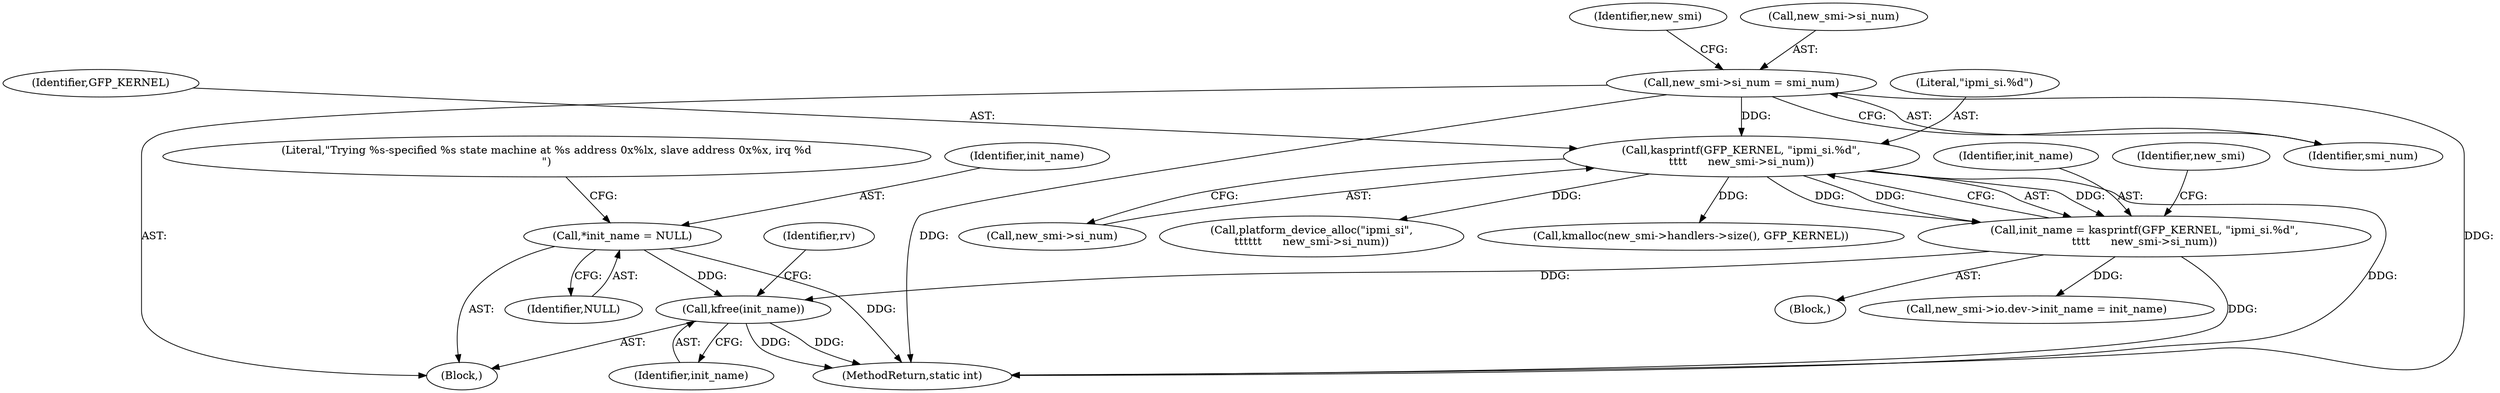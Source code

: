 digraph "0_linux_401e7e88d4ef80188ffa07095ac00456f901b8c4@API" {
"1000599" [label="(Call,kfree(init_name))"];
"1000120" [label="(Call,*init_name = NULL)"];
"1000210" [label="(Call,init_name = kasprintf(GFP_KERNEL, \"ipmi_si.%d\",\n\t\t\t\t      new_smi->si_num))"];
"1000212" [label="(Call,kasprintf(GFP_KERNEL, \"ipmi_si.%d\",\n\t\t\t\t      new_smi->si_num))"];
"1000197" [label="(Call,new_smi->si_num = smi_num)"];
"1000215" [label="(Call,new_smi->si_num)"];
"1000600" [label="(Identifier,init_name)"];
"1000222" [label="(Call,platform_device_alloc(\"ipmi_si\",\n\t\t\t\t\t\t      new_smi->si_num))"];
"1000121" [label="(Identifier,init_name)"];
"1000213" [label="(Identifier,GFP_KERNEL)"];
"1000212" [label="(Call,kasprintf(GFP_KERNEL, \"ipmi_si.%d\",\n\t\t\t\t      new_smi->si_num))"];
"1000210" [label="(Call,init_name = kasprintf(GFP_KERNEL, \"ipmi_si.%d\",\n\t\t\t\t      new_smi->si_num))"];
"1000120" [label="(Call,*init_name = NULL)"];
"1000201" [label="(Identifier,smi_num)"];
"1000264" [label="(Call,new_smi->io.dev->init_name = init_name)"];
"1000214" [label="(Literal,\"ipmi_si.%d\")"];
"1000277" [label="(Call,kmalloc(new_smi->handlers->size(), GFP_KERNEL))"];
"1000206" [label="(Identifier,new_smi)"];
"1000602" [label="(Identifier,rv)"];
"1000603" [label="(MethodReturn,static int)"];
"1000211" [label="(Identifier,init_name)"];
"1000197" [label="(Call,new_smi->si_num = smi_num)"];
"1000124" [label="(Literal,\"Trying %s-specified %s state machine at %s address 0x%lx, slave address 0x%x, irq %d\n\")"];
"1000599" [label="(Call,kfree(init_name))"];
"1000198" [label="(Call,new_smi->si_num)"];
"1000209" [label="(Block,)"];
"1000113" [label="(Block,)"];
"1000122" [label="(Identifier,NULL)"];
"1000220" [label="(Identifier,new_smi)"];
"1000599" -> "1000113"  [label="AST: "];
"1000599" -> "1000600"  [label="CFG: "];
"1000600" -> "1000599"  [label="AST: "];
"1000602" -> "1000599"  [label="CFG: "];
"1000599" -> "1000603"  [label="DDG: "];
"1000599" -> "1000603"  [label="DDG: "];
"1000120" -> "1000599"  [label="DDG: "];
"1000210" -> "1000599"  [label="DDG: "];
"1000120" -> "1000113"  [label="AST: "];
"1000120" -> "1000122"  [label="CFG: "];
"1000121" -> "1000120"  [label="AST: "];
"1000122" -> "1000120"  [label="AST: "];
"1000124" -> "1000120"  [label="CFG: "];
"1000120" -> "1000603"  [label="DDG: "];
"1000210" -> "1000209"  [label="AST: "];
"1000210" -> "1000212"  [label="CFG: "];
"1000211" -> "1000210"  [label="AST: "];
"1000212" -> "1000210"  [label="AST: "];
"1000220" -> "1000210"  [label="CFG: "];
"1000210" -> "1000603"  [label="DDG: "];
"1000212" -> "1000210"  [label="DDG: "];
"1000212" -> "1000210"  [label="DDG: "];
"1000212" -> "1000210"  [label="DDG: "];
"1000210" -> "1000264"  [label="DDG: "];
"1000212" -> "1000215"  [label="CFG: "];
"1000213" -> "1000212"  [label="AST: "];
"1000214" -> "1000212"  [label="AST: "];
"1000215" -> "1000212"  [label="AST: "];
"1000212" -> "1000603"  [label="DDG: "];
"1000197" -> "1000212"  [label="DDG: "];
"1000212" -> "1000222"  [label="DDG: "];
"1000212" -> "1000277"  [label="DDG: "];
"1000197" -> "1000113"  [label="AST: "];
"1000197" -> "1000201"  [label="CFG: "];
"1000198" -> "1000197"  [label="AST: "];
"1000201" -> "1000197"  [label="AST: "];
"1000206" -> "1000197"  [label="CFG: "];
"1000197" -> "1000603"  [label="DDG: "];
"1000197" -> "1000603"  [label="DDG: "];
}
